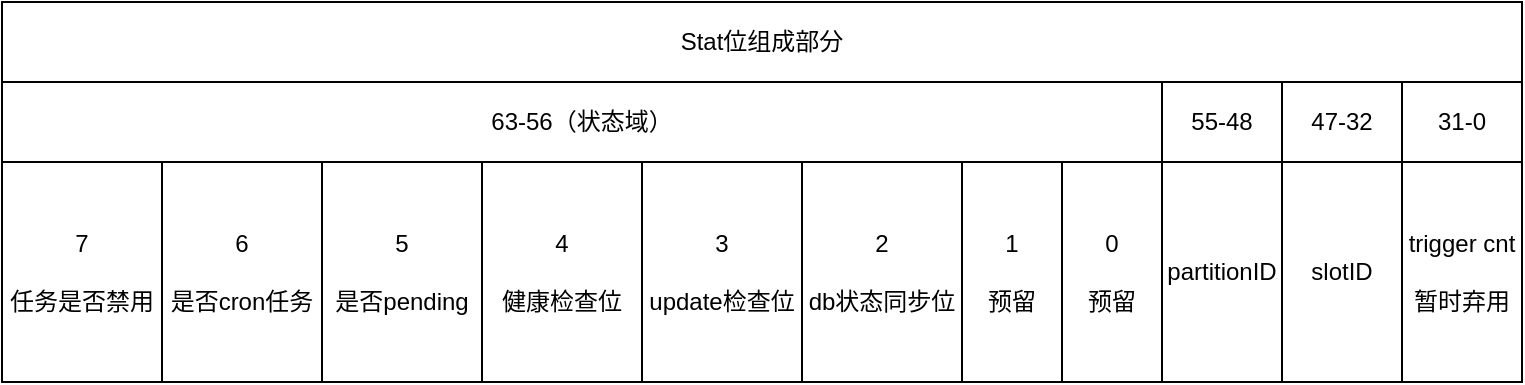<mxfile version="14.9.7" type="github">
  <diagram id="6a4WZI5h0yro_Zh4rNZj" name="第 1 页">
    <mxGraphModel dx="1426" dy="749" grid="1" gridSize="10" guides="1" tooltips="1" connect="1" arrows="1" fold="1" page="1" pageScale="1" pageWidth="827" pageHeight="1169" math="0" shadow="0">
      <root>
        <mxCell id="0" />
        <mxCell id="1" parent="0" />
        <mxCell id="WF5b56qiC7Ucj1vPDahx-137" value="Stat位组成部分" style="rounded=0;whiteSpace=wrap;html=1;strokeWidth=1;fillColor=#ffffff;" vertex="1" parent="1">
          <mxGeometry width="760" height="40" as="geometry" />
        </mxCell>
        <mxCell id="WF5b56qiC7Ucj1vPDahx-138" value="63-56（状态域）" style="rounded=0;whiteSpace=wrap;html=1;strokeWidth=1;fillColor=#ffffff;" vertex="1" parent="1">
          <mxGeometry y="40" width="580" height="40" as="geometry" />
        </mxCell>
        <mxCell id="WF5b56qiC7Ucj1vPDahx-139" value="7&lt;br&gt;&lt;br&gt;任务是否禁用" style="rounded=0;whiteSpace=wrap;html=1;strokeWidth=1;fillColor=#ffffff;" vertex="1" parent="1">
          <mxGeometry y="80" width="80" height="110" as="geometry" />
        </mxCell>
        <mxCell id="WF5b56qiC7Ucj1vPDahx-140" value="6&lt;br&gt;&lt;br&gt;是否cron任务" style="rounded=0;whiteSpace=wrap;html=1;strokeWidth=1;fillColor=#ffffff;" vertex="1" parent="1">
          <mxGeometry x="80" y="80" width="80" height="110" as="geometry" />
        </mxCell>
        <mxCell id="WF5b56qiC7Ucj1vPDahx-141" value="3&lt;br&gt;&lt;br&gt;update检查位" style="rounded=0;whiteSpace=wrap;html=1;strokeWidth=1;fillColor=#ffffff;" vertex="1" parent="1">
          <mxGeometry x="320" y="80" width="80" height="110" as="geometry" />
        </mxCell>
        <mxCell id="WF5b56qiC7Ucj1vPDahx-142" value="5&lt;br&gt;&lt;br&gt;是否pending" style="rounded=0;whiteSpace=wrap;html=1;strokeWidth=1;fillColor=#ffffff;" vertex="1" parent="1">
          <mxGeometry x="160" y="80" width="80" height="110" as="geometry" />
        </mxCell>
        <mxCell id="WF5b56qiC7Ucj1vPDahx-143" value="1&lt;br&gt;&lt;br&gt;预留" style="rounded=0;whiteSpace=wrap;html=1;strokeWidth=1;fillColor=#ffffff;" vertex="1" parent="1">
          <mxGeometry x="480" y="80" width="50" height="110" as="geometry" />
        </mxCell>
        <mxCell id="WF5b56qiC7Ucj1vPDahx-144" value="4&lt;br&gt;&lt;br&gt;健康检查位" style="rounded=0;whiteSpace=wrap;html=1;strokeWidth=1;fillColor=#ffffff;" vertex="1" parent="1">
          <mxGeometry x="240" y="80" width="80" height="110" as="geometry" />
        </mxCell>
        <mxCell id="WF5b56qiC7Ucj1vPDahx-145" value="2&lt;br&gt;&lt;br&gt;db状态同步位" style="rounded=0;whiteSpace=wrap;html=1;strokeWidth=1;fillColor=#ffffff;" vertex="1" parent="1">
          <mxGeometry x="400" y="80" width="80" height="110" as="geometry" />
        </mxCell>
        <mxCell id="WF5b56qiC7Ucj1vPDahx-146" value="0&lt;br&gt;&lt;br&gt;预留" style="rounded=0;whiteSpace=wrap;html=1;strokeWidth=1;fillColor=#ffffff;" vertex="1" parent="1">
          <mxGeometry x="530" y="80" width="50" height="110" as="geometry" />
        </mxCell>
        <mxCell id="WF5b56qiC7Ucj1vPDahx-147" value="55-48" style="rounded=0;whiteSpace=wrap;html=1;strokeWidth=1;fillColor=#ffffff;" vertex="1" parent="1">
          <mxGeometry x="580" y="40" width="60" height="40" as="geometry" />
        </mxCell>
        <mxCell id="WF5b56qiC7Ucj1vPDahx-148" value="partitionID" style="rounded=0;whiteSpace=wrap;html=1;strokeWidth=1;fillColor=#ffffff;" vertex="1" parent="1">
          <mxGeometry x="580" y="80" width="60" height="110" as="geometry" />
        </mxCell>
        <mxCell id="WF5b56qiC7Ucj1vPDahx-149" value="47-32" style="rounded=0;whiteSpace=wrap;html=1;strokeWidth=1;fillColor=#ffffff;" vertex="1" parent="1">
          <mxGeometry x="640" y="40" width="60" height="40" as="geometry" />
        </mxCell>
        <mxCell id="WF5b56qiC7Ucj1vPDahx-150" value="slotID" style="rounded=0;whiteSpace=wrap;html=1;strokeWidth=1;fillColor=#ffffff;" vertex="1" parent="1">
          <mxGeometry x="640" y="80" width="60" height="110" as="geometry" />
        </mxCell>
        <mxCell id="WF5b56qiC7Ucj1vPDahx-151" value="31-0" style="rounded=0;whiteSpace=wrap;html=1;strokeWidth=1;fillColor=#ffffff;" vertex="1" parent="1">
          <mxGeometry x="700" y="40" width="60" height="40" as="geometry" />
        </mxCell>
        <mxCell id="WF5b56qiC7Ucj1vPDahx-152" value="trigger cnt&lt;br&gt;&lt;br&gt;暂时弃用" style="rounded=0;whiteSpace=wrap;html=1;strokeWidth=1;fillColor=#ffffff;" vertex="1" parent="1">
          <mxGeometry x="700" y="80" width="60" height="110" as="geometry" />
        </mxCell>
      </root>
    </mxGraphModel>
  </diagram>
</mxfile>
